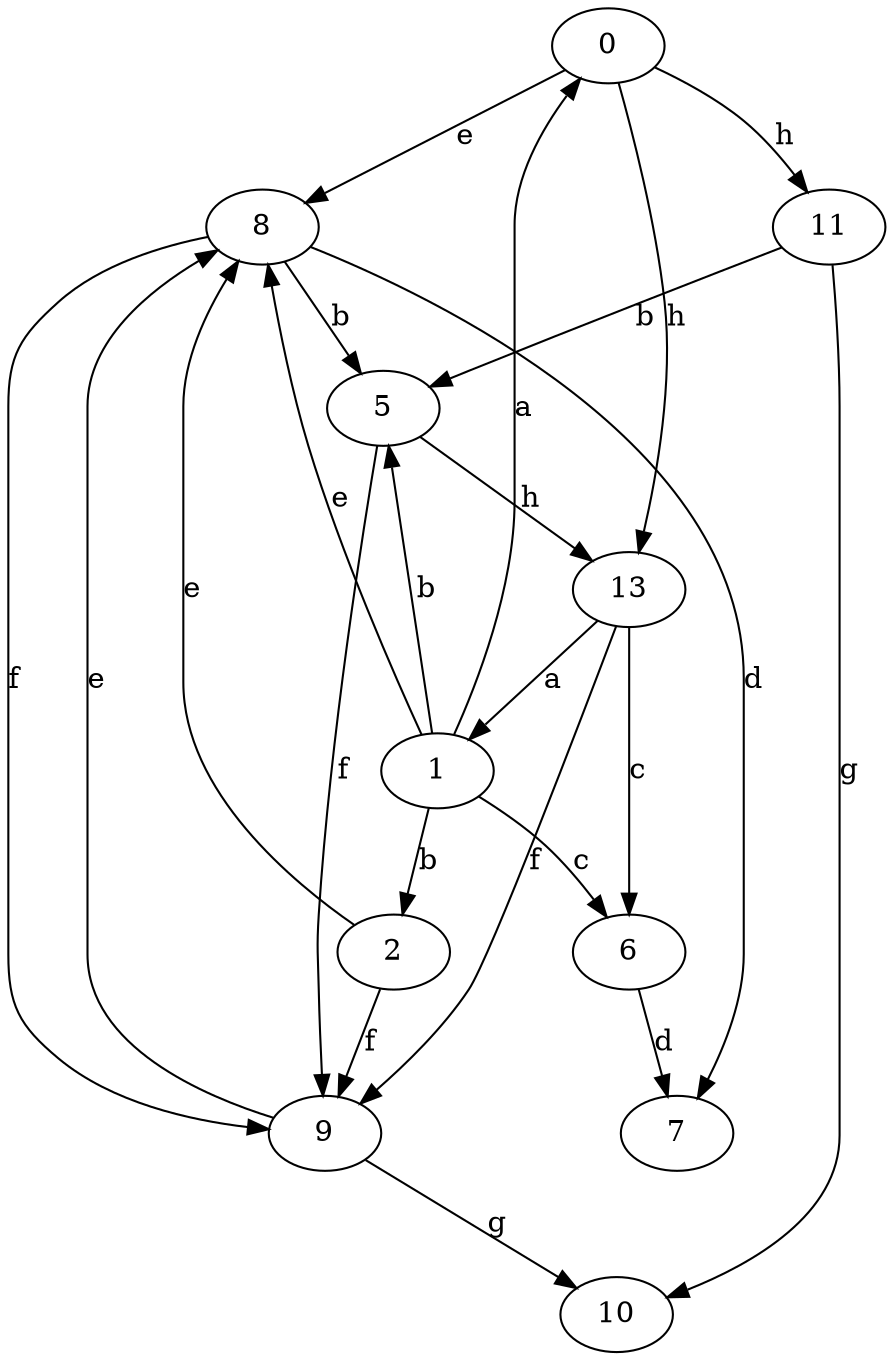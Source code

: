 strict digraph  {
0;
1;
2;
5;
6;
7;
8;
9;
10;
11;
13;
0 -> 8  [label=e];
0 -> 11  [label=h];
0 -> 13  [label=h];
1 -> 0  [label=a];
1 -> 2  [label=b];
1 -> 5  [label=b];
1 -> 6  [label=c];
1 -> 8  [label=e];
2 -> 8  [label=e];
2 -> 9  [label=f];
5 -> 9  [label=f];
5 -> 13  [label=h];
6 -> 7  [label=d];
8 -> 5  [label=b];
8 -> 7  [label=d];
8 -> 9  [label=f];
9 -> 8  [label=e];
9 -> 10  [label=g];
11 -> 5  [label=b];
11 -> 10  [label=g];
13 -> 1  [label=a];
13 -> 6  [label=c];
13 -> 9  [label=f];
}
